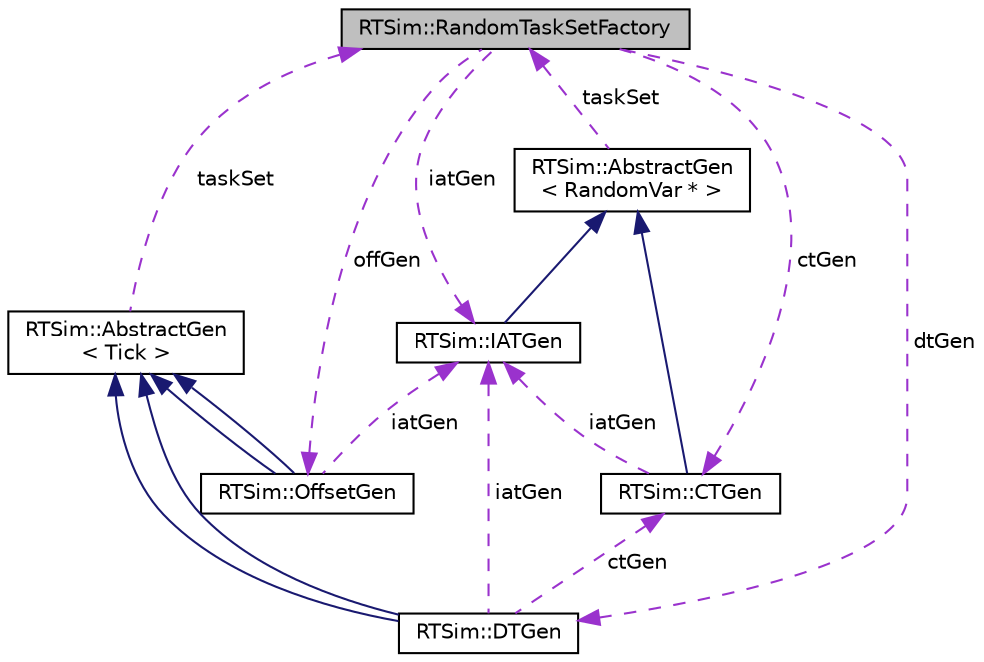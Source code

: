 digraph "RTSim::RandomTaskSetFactory"
{
  edge [fontname="Helvetica",fontsize="10",labelfontname="Helvetica",labelfontsize="10"];
  node [fontname="Helvetica",fontsize="10",shape=record];
  Node1 [label="RTSim::RandomTaskSetFactory",height=0.2,width=0.4,color="black", fillcolor="grey75", style="filled", fontcolor="black"];
  Node2 -> Node1 [dir="back",color="darkorchid3",fontsize="10",style="dashed",label=" offGen" ];
  Node2 [label="RTSim::OffsetGen",height=0.2,width=0.4,color="black", fillcolor="white", style="filled",URL="$d5/d62/classRTSim_1_1OffsetGen.html"];
  Node3 -> Node2 [dir="back",color="midnightblue",fontsize="10",style="solid"];
  Node3 [label="RTSim::AbstractGen\l\< Tick \>",height=0.2,width=0.4,color="black", fillcolor="white", style="filled",URL="$df/da6/classRTSim_1_1AbstractGen.html"];
  Node1 -> Node3 [dir="back",color="darkorchid3",fontsize="10",style="dashed",label=" taskSet" ];
  Node3 -> Node2 [dir="back",color="midnightblue",fontsize="10",style="solid"];
  Node4 -> Node2 [dir="back",color="darkorchid3",fontsize="10",style="dashed",label=" iatGen" ];
  Node4 [label="RTSim::IATGen",height=0.2,width=0.4,color="black", fillcolor="white", style="filled",URL="$d1/db1/classRTSim_1_1IATGen.html"];
  Node5 -> Node4 [dir="back",color="midnightblue",fontsize="10",style="solid"];
  Node5 [label="RTSim::AbstractGen\l\< RandomVar * \>",height=0.2,width=0.4,color="black", fillcolor="white", style="filled",URL="$df/da6/classRTSim_1_1AbstractGen.html"];
  Node1 -> Node5 [dir="back",color="darkorchid3",fontsize="10",style="dashed",label=" taskSet" ];
  Node6 -> Node1 [dir="back",color="darkorchid3",fontsize="10",style="dashed",label=" dtGen" ];
  Node6 [label="RTSim::DTGen",height=0.2,width=0.4,color="black", fillcolor="white", style="filled",URL="$d9/df6/classRTSim_1_1DTGen.html"];
  Node3 -> Node6 [dir="back",color="midnightblue",fontsize="10",style="solid"];
  Node3 -> Node6 [dir="back",color="midnightblue",fontsize="10",style="solid"];
  Node7 -> Node6 [dir="back",color="darkorchid3",fontsize="10",style="dashed",label=" ctGen" ];
  Node7 [label="RTSim::CTGen",height=0.2,width=0.4,color="black", fillcolor="white", style="filled",URL="$d6/d22/classRTSim_1_1CTGen.html"];
  Node5 -> Node7 [dir="back",color="midnightblue",fontsize="10",style="solid"];
  Node4 -> Node7 [dir="back",color="darkorchid3",fontsize="10",style="dashed",label=" iatGen" ];
  Node4 -> Node6 [dir="back",color="darkorchid3",fontsize="10",style="dashed",label=" iatGen" ];
  Node7 -> Node1 [dir="back",color="darkorchid3",fontsize="10",style="dashed",label=" ctGen" ];
  Node4 -> Node1 [dir="back",color="darkorchid3",fontsize="10",style="dashed",label=" iatGen" ];
}
